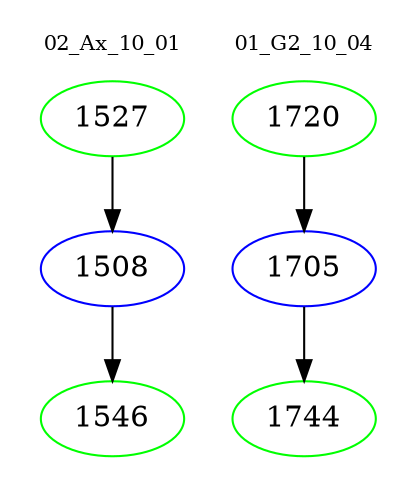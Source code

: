 digraph{
subgraph cluster_0 {
color = white
label = "02_Ax_10_01";
fontsize=10;
T0_1527 [label="1527", color="green"]
T0_1527 -> T0_1508 [color="black"]
T0_1508 [label="1508", color="blue"]
T0_1508 -> T0_1546 [color="black"]
T0_1546 [label="1546", color="green"]
}
subgraph cluster_1 {
color = white
label = "01_G2_10_04";
fontsize=10;
T1_1720 [label="1720", color="green"]
T1_1720 -> T1_1705 [color="black"]
T1_1705 [label="1705", color="blue"]
T1_1705 -> T1_1744 [color="black"]
T1_1744 [label="1744", color="green"]
}
}
